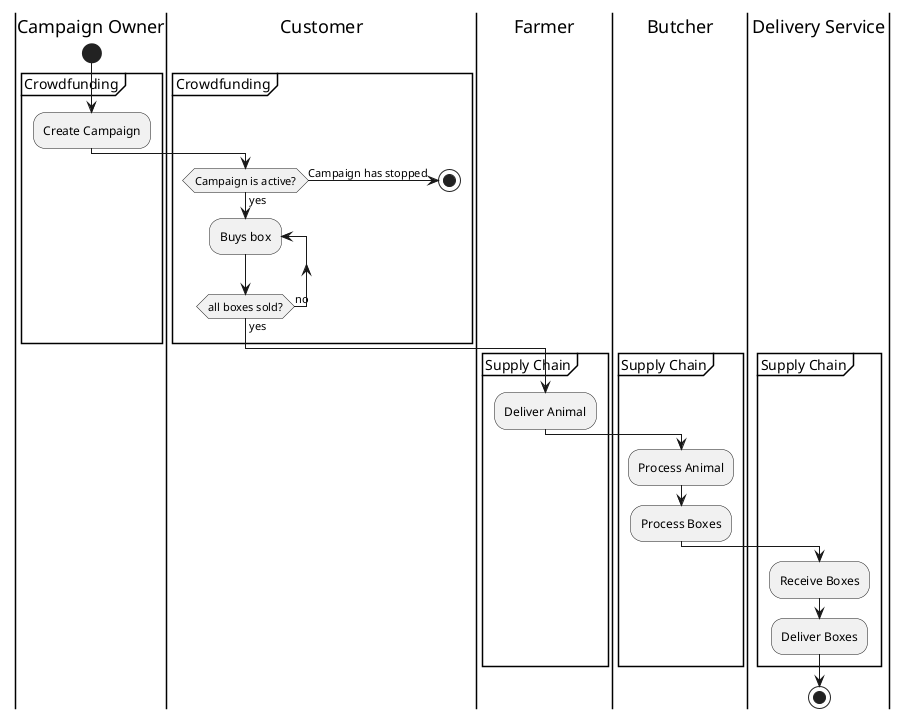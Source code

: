 @startuml
|Campaign Owner|
start

group "Crowdfunding"
:Create Campaign;

|Customer|
if (Campaign is active?) then (yes)
  repeat :Buys box;
  repeat while (all boxes sold?) is (no) not (yes)
else (Campaign has stopped)
  stop
endif
end group

|Farmer|
group "Supply Chain"
:Deliver Animal;

|Butcher|
:Process Animal;
:Process Boxes;

|Delivery Service|
:Receive Boxes;
:Deliver Boxes;
end group
stop
@enduml